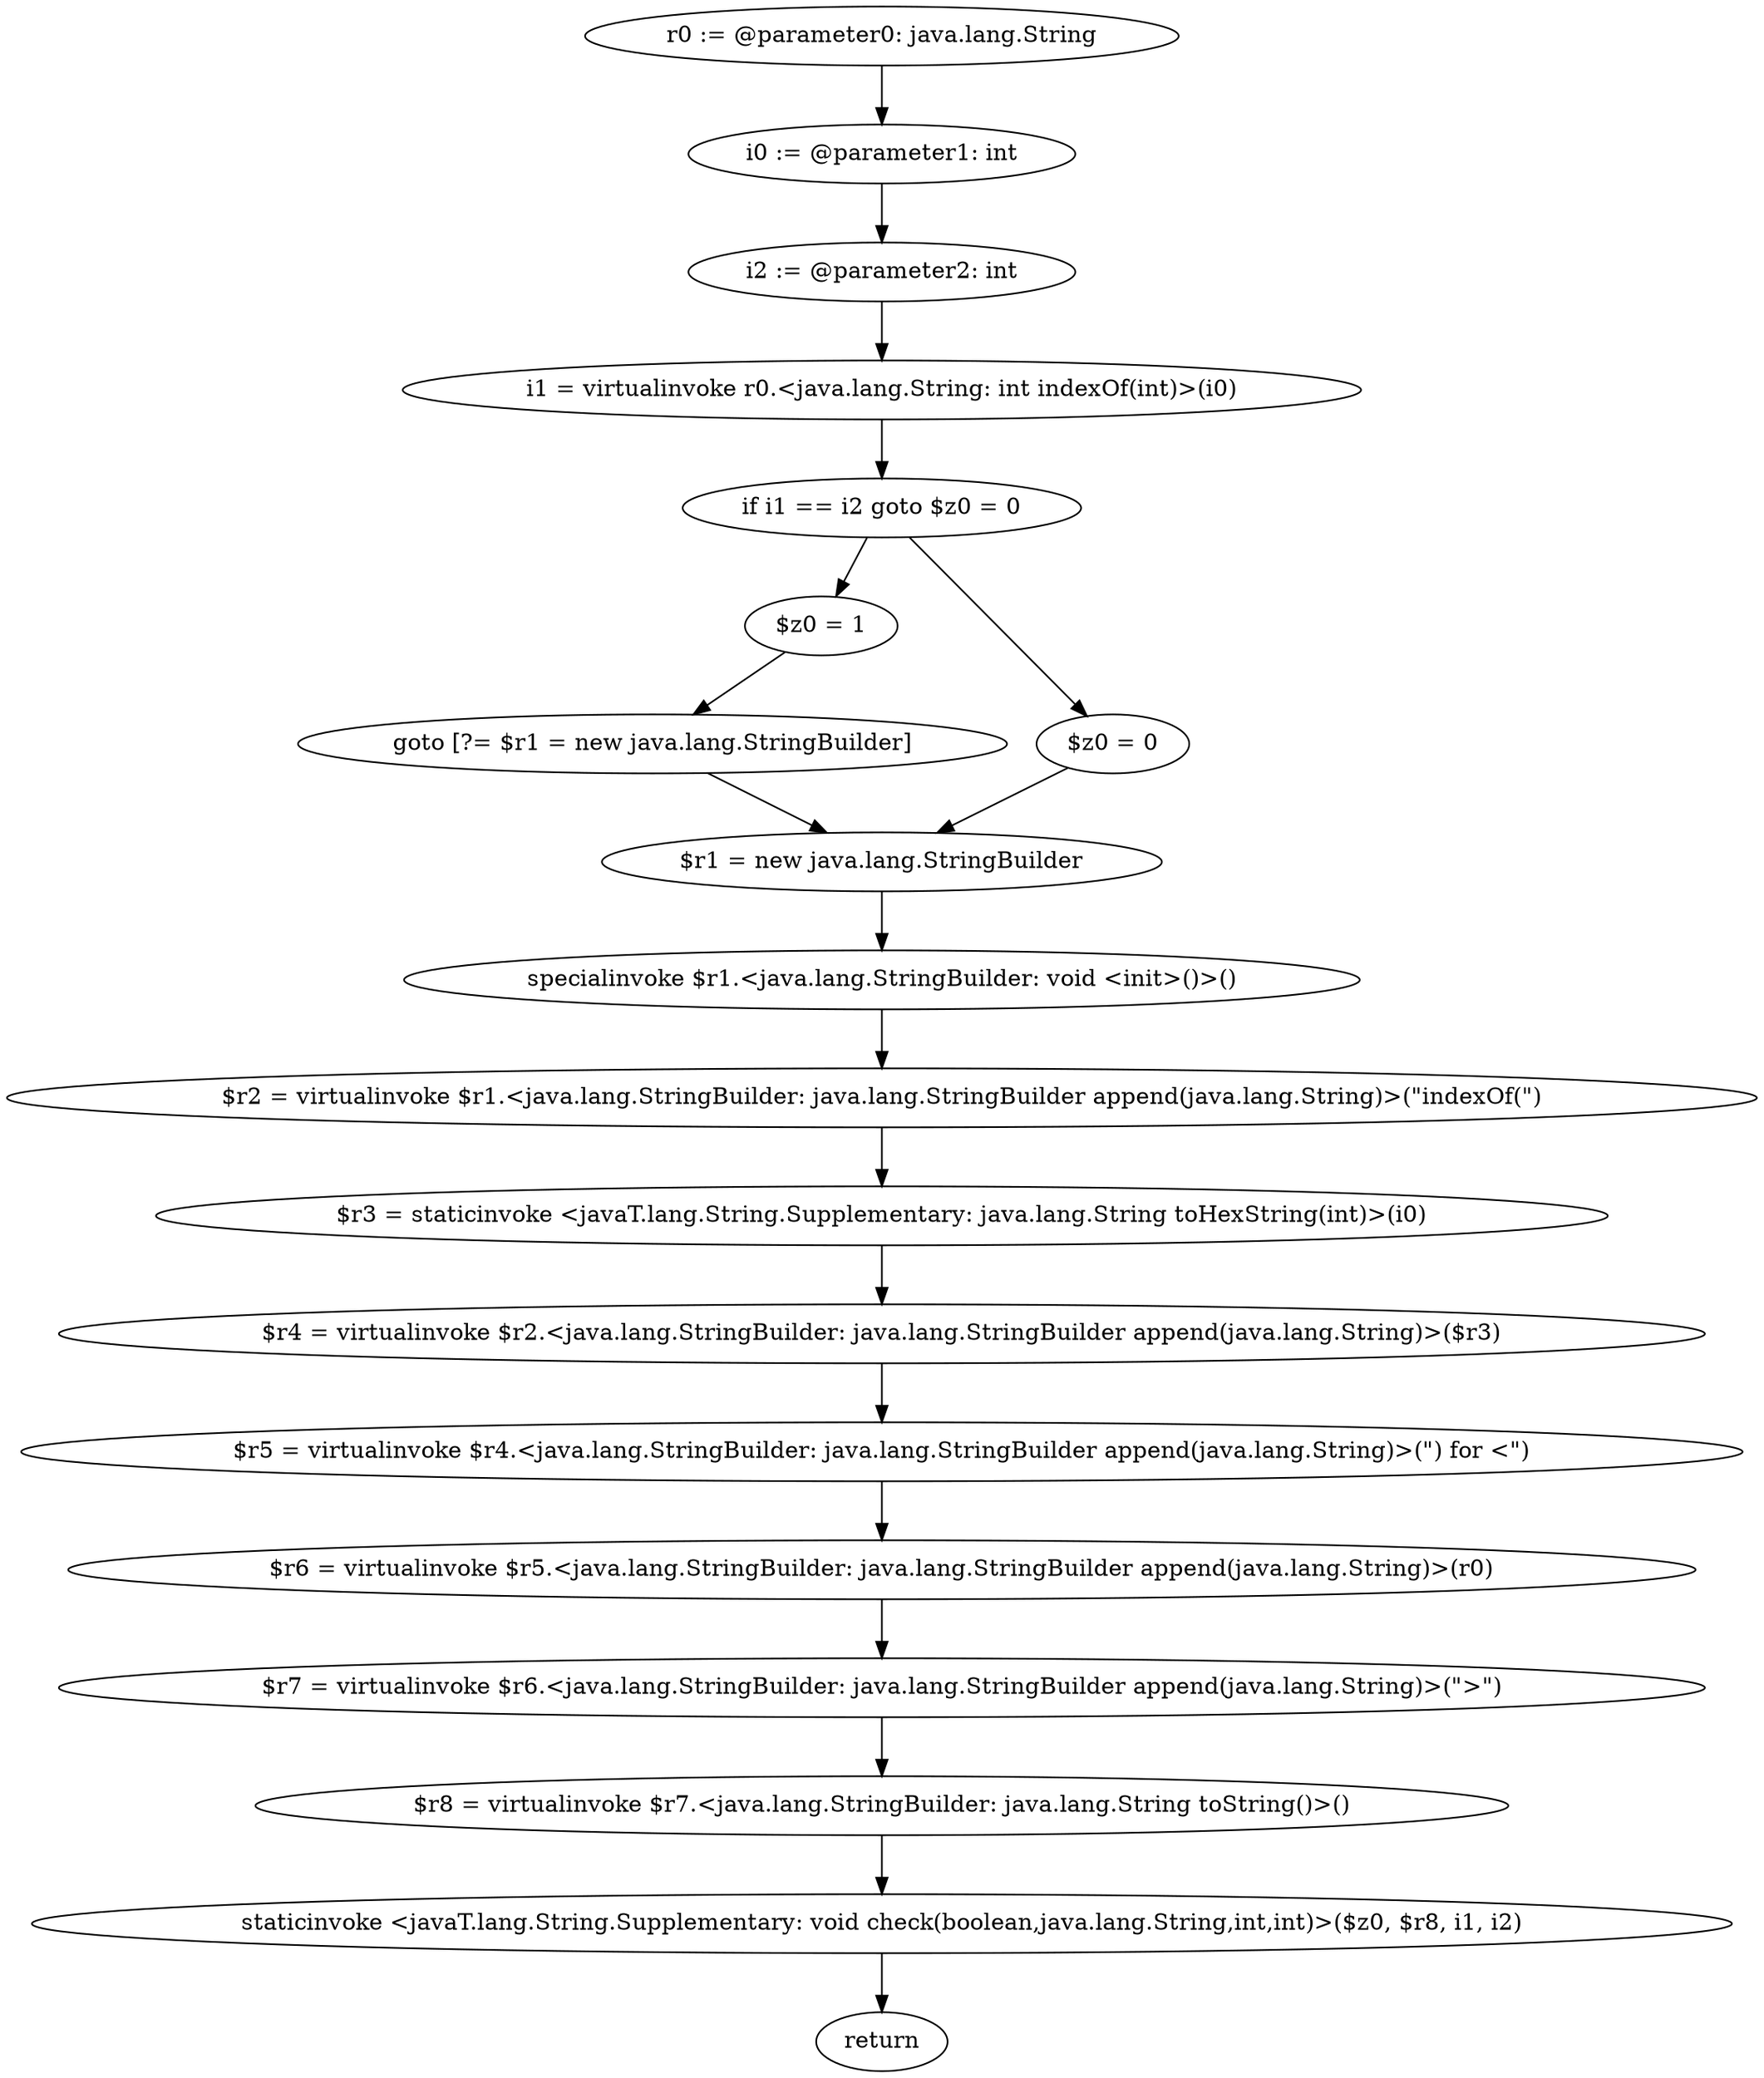 digraph "unitGraph" {
    "r0 := @parameter0: java.lang.String"
    "i0 := @parameter1: int"
    "i2 := @parameter2: int"
    "i1 = virtualinvoke r0.<java.lang.String: int indexOf(int)>(i0)"
    "if i1 == i2 goto $z0 = 0"
    "$z0 = 1"
    "goto [?= $r1 = new java.lang.StringBuilder]"
    "$z0 = 0"
    "$r1 = new java.lang.StringBuilder"
    "specialinvoke $r1.<java.lang.StringBuilder: void <init>()>()"
    "$r2 = virtualinvoke $r1.<java.lang.StringBuilder: java.lang.StringBuilder append(java.lang.String)>(\"indexOf(\")"
    "$r3 = staticinvoke <javaT.lang.String.Supplementary: java.lang.String toHexString(int)>(i0)"
    "$r4 = virtualinvoke $r2.<java.lang.StringBuilder: java.lang.StringBuilder append(java.lang.String)>($r3)"
    "$r5 = virtualinvoke $r4.<java.lang.StringBuilder: java.lang.StringBuilder append(java.lang.String)>(\") for <\")"
    "$r6 = virtualinvoke $r5.<java.lang.StringBuilder: java.lang.StringBuilder append(java.lang.String)>(r0)"
    "$r7 = virtualinvoke $r6.<java.lang.StringBuilder: java.lang.StringBuilder append(java.lang.String)>(\">\")"
    "$r8 = virtualinvoke $r7.<java.lang.StringBuilder: java.lang.String toString()>()"
    "staticinvoke <javaT.lang.String.Supplementary: void check(boolean,java.lang.String,int,int)>($z0, $r8, i1, i2)"
    "return"
    "r0 := @parameter0: java.lang.String"->"i0 := @parameter1: int";
    "i0 := @parameter1: int"->"i2 := @parameter2: int";
    "i2 := @parameter2: int"->"i1 = virtualinvoke r0.<java.lang.String: int indexOf(int)>(i0)";
    "i1 = virtualinvoke r0.<java.lang.String: int indexOf(int)>(i0)"->"if i1 == i2 goto $z0 = 0";
    "if i1 == i2 goto $z0 = 0"->"$z0 = 1";
    "if i1 == i2 goto $z0 = 0"->"$z0 = 0";
    "$z0 = 1"->"goto [?= $r1 = new java.lang.StringBuilder]";
    "goto [?= $r1 = new java.lang.StringBuilder]"->"$r1 = new java.lang.StringBuilder";
    "$z0 = 0"->"$r1 = new java.lang.StringBuilder";
    "$r1 = new java.lang.StringBuilder"->"specialinvoke $r1.<java.lang.StringBuilder: void <init>()>()";
    "specialinvoke $r1.<java.lang.StringBuilder: void <init>()>()"->"$r2 = virtualinvoke $r1.<java.lang.StringBuilder: java.lang.StringBuilder append(java.lang.String)>(\"indexOf(\")";
    "$r2 = virtualinvoke $r1.<java.lang.StringBuilder: java.lang.StringBuilder append(java.lang.String)>(\"indexOf(\")"->"$r3 = staticinvoke <javaT.lang.String.Supplementary: java.lang.String toHexString(int)>(i0)";
    "$r3 = staticinvoke <javaT.lang.String.Supplementary: java.lang.String toHexString(int)>(i0)"->"$r4 = virtualinvoke $r2.<java.lang.StringBuilder: java.lang.StringBuilder append(java.lang.String)>($r3)";
    "$r4 = virtualinvoke $r2.<java.lang.StringBuilder: java.lang.StringBuilder append(java.lang.String)>($r3)"->"$r5 = virtualinvoke $r4.<java.lang.StringBuilder: java.lang.StringBuilder append(java.lang.String)>(\") for <\")";
    "$r5 = virtualinvoke $r4.<java.lang.StringBuilder: java.lang.StringBuilder append(java.lang.String)>(\") for <\")"->"$r6 = virtualinvoke $r5.<java.lang.StringBuilder: java.lang.StringBuilder append(java.lang.String)>(r0)";
    "$r6 = virtualinvoke $r5.<java.lang.StringBuilder: java.lang.StringBuilder append(java.lang.String)>(r0)"->"$r7 = virtualinvoke $r6.<java.lang.StringBuilder: java.lang.StringBuilder append(java.lang.String)>(\">\")";
    "$r7 = virtualinvoke $r6.<java.lang.StringBuilder: java.lang.StringBuilder append(java.lang.String)>(\">\")"->"$r8 = virtualinvoke $r7.<java.lang.StringBuilder: java.lang.String toString()>()";
    "$r8 = virtualinvoke $r7.<java.lang.StringBuilder: java.lang.String toString()>()"->"staticinvoke <javaT.lang.String.Supplementary: void check(boolean,java.lang.String,int,int)>($z0, $r8, i1, i2)";
    "staticinvoke <javaT.lang.String.Supplementary: void check(boolean,java.lang.String,int,int)>($z0, $r8, i1, i2)"->"return";
}
